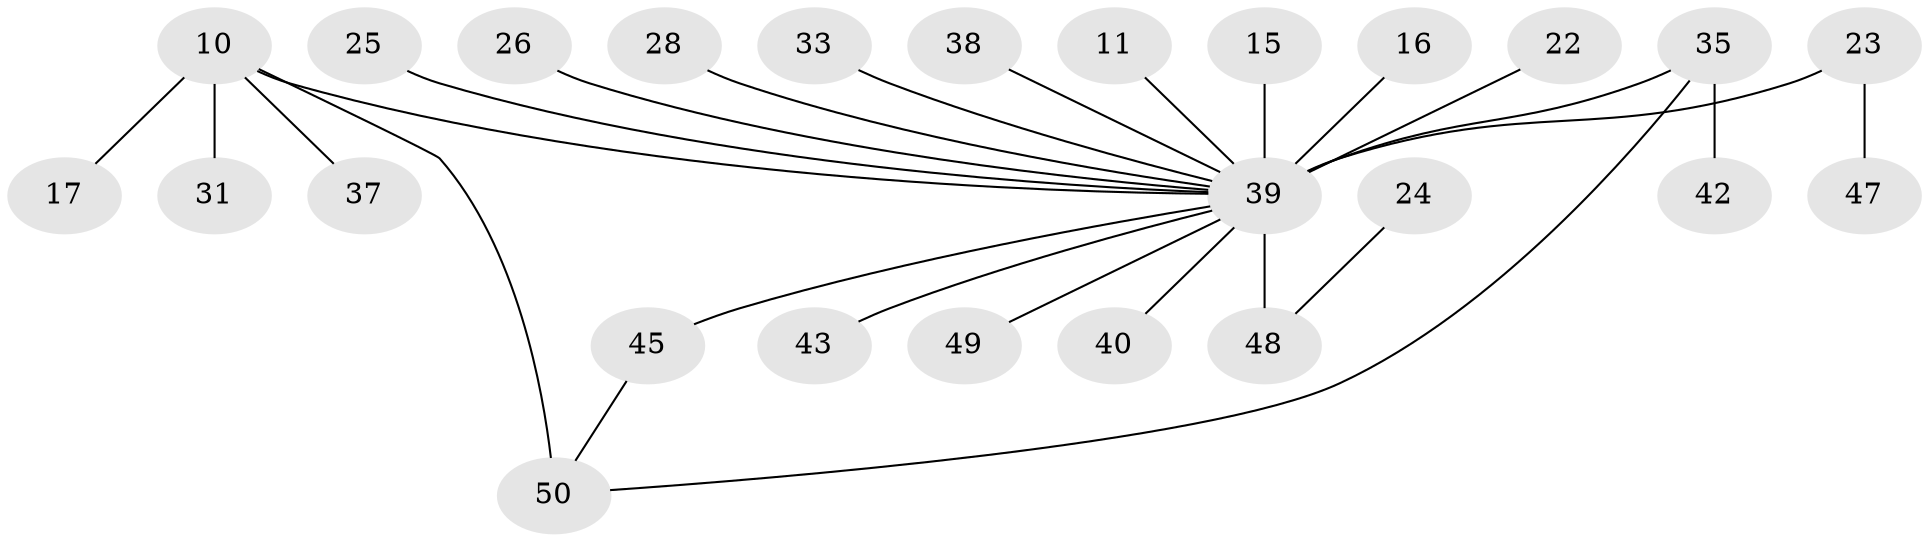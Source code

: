 // original degree distribution, {7: 0.06, 25: 0.02, 4: 0.06, 5: 0.06, 3: 0.12, 2: 0.16, 1: 0.5, 6: 0.02}
// Generated by graph-tools (version 1.1) at 2025/48/03/09/25 04:48:40]
// undirected, 25 vertices, 26 edges
graph export_dot {
graph [start="1"]
  node [color=gray90,style=filled];
  10 [super="+5"];
  11 [super="+8"];
  15;
  16;
  17;
  22;
  23 [super="+19+7"];
  24;
  25;
  26;
  28;
  31;
  33;
  35 [super="+21+12+14"];
  37;
  38;
  39 [super="+13+27+30+32+2"];
  40;
  42;
  43;
  45;
  47;
  48 [super="+9+29+41+46+44"];
  49;
  50 [super="+34+36"];
  10 -- 31;
  10 -- 17;
  10 -- 37;
  10 -- 50 [weight=2];
  10 -- 39 [weight=2];
  11 -- 39;
  15 -- 39;
  16 -- 39;
  22 -- 39;
  23 -- 47;
  23 -- 39 [weight=3];
  24 -- 48;
  25 -- 39;
  26 -- 39;
  28 -- 39;
  33 -- 39;
  35 -- 42;
  35 -- 39 [weight=4];
  35 -- 50;
  38 -- 39;
  39 -- 49;
  39 -- 48 [weight=6];
  39 -- 40;
  39 -- 43;
  39 -- 45;
  45 -- 50;
}
